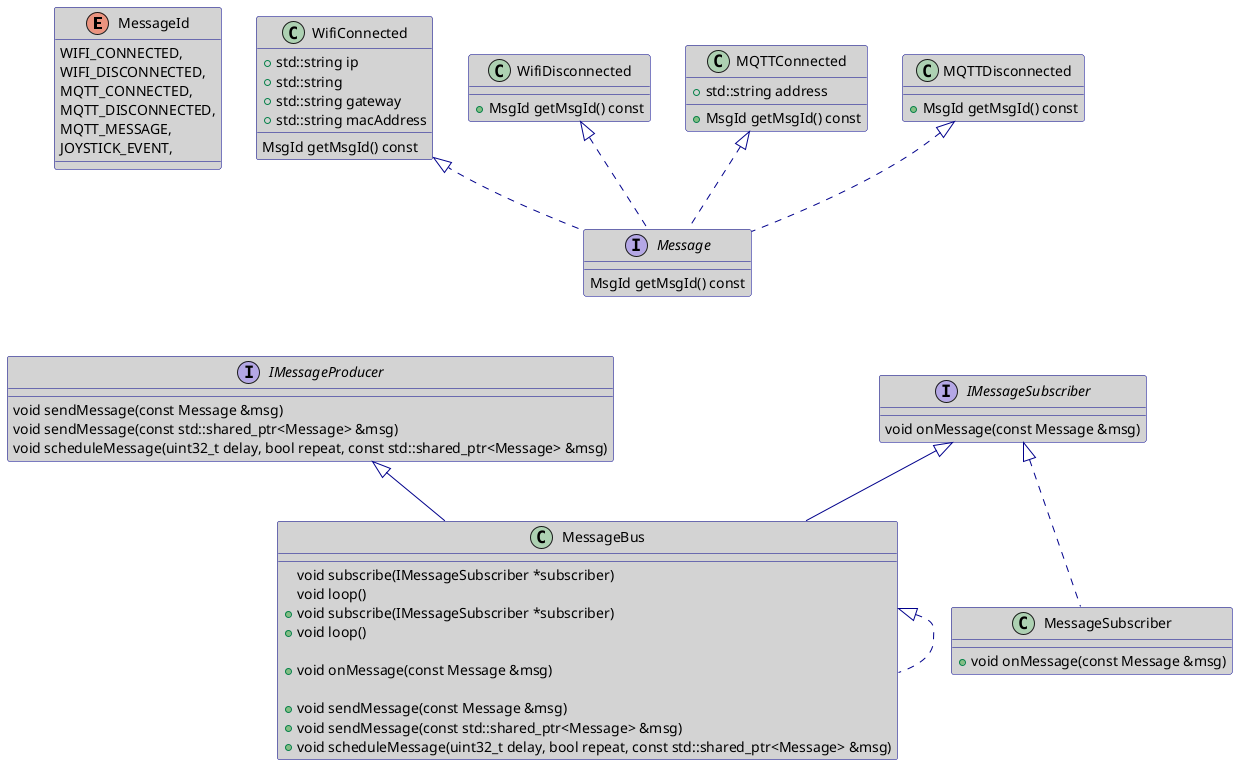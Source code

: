 @startuml
'https://plantuml.com/class-diagram

skinparam backgroundcolor White
skinparam classBackgroundColor LightGray
skinparam arrowColor DarkBlue
skinparam classBorderColor DarkBlue

enum MessageId {
    WIFI_CONNECTED,
    WIFI_DISCONNECTED,
    MQTT_CONNECTED,
    MQTT_DISCONNECTED,
    MQTT_MESSAGE,
    JOYSTICK_EVENT,
}

interface Message {
    MsgId getMsgId() const
}

class WifiConnected {
    +std::string ip
    +std::string
    +std::string gateway
    +std::string macAddress

    MsgId getMsgId() const
}

WifiConnected <|.. Message

class WifiDisconnected {
    +MsgId getMsgId() const
}

WifiDisconnected <|.. Message

class MQTTConnected {
    +std::string address
    +MsgId getMsgId() const
}

MQTTConnected <|.. Message

class MQTTDisconnected {
    +MsgId getMsgId() const
}

MQTTDisconnected <|.. Message

interface IMessageSubscriber {
    void onMessage(const Message &msg)
}

interface IMessageProducer {
    void sendMessage(const Message &msg)
    void sendMessage(const std::shared_ptr<Message> &msg)
    void scheduleMessage(uint32_t delay, bool repeat, const std::shared_ptr<Message> &msg)
}

interface MessageBus {
    void subscribe(IMessageSubscriber *subscriber)
    void loop()
}

IMessageProducer <|-- MessageBus
IMessageSubscriber <|-- MessageBus

class MessageSubscriber {
    +void onMessage(const Message &msg)
}

IMessageSubscriber <|.. MessageSubscriber

class MessageBus {
    +void subscribe(IMessageSubscriber *subscriber)
    +void loop()

    +void onMessage(const Message &msg)

    +void sendMessage(const Message &msg)
    +void sendMessage(const std::shared_ptr<Message> &msg)
    +void scheduleMessage(uint32_t delay, bool repeat, const std::shared_ptr<Message> &msg)
}

MessageBus <|.. MessageBus

Message --d[hidden]-> MessageBus

@enduml
